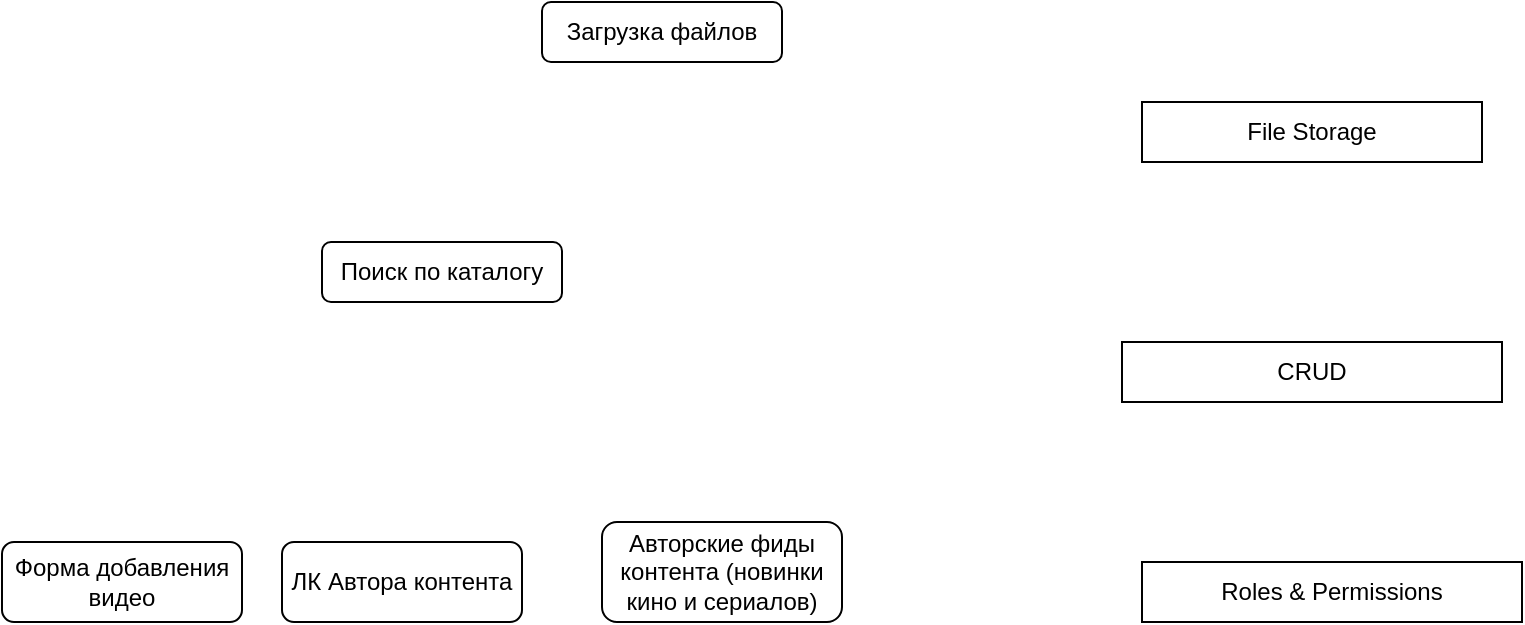 <mxfile version="20.6.0" type="github">
  <diagram id="4_1l9gtMqdWbpCXrMIaI" name="Page-1">
    <mxGraphModel dx="1038" dy="539" grid="1" gridSize="10" guides="1" tooltips="1" connect="1" arrows="1" fold="1" page="1" pageScale="1" pageWidth="850" pageHeight="1100" math="0" shadow="0">
      <root>
        <mxCell id="0" />
        <mxCell id="1" parent="0" />
        <mxCell id="PzmiEV-PYqC4uWfDqOdk-1" value="File Storage" style="rounded=0;whiteSpace=wrap;html=1;" vertex="1" parent="1">
          <mxGeometry x="590" y="110" width="170" height="30" as="geometry" />
        </mxCell>
        <mxCell id="PzmiEV-PYqC4uWfDqOdk-2" value="CRUD" style="rounded=0;whiteSpace=wrap;html=1;" vertex="1" parent="1">
          <mxGeometry x="580" y="230" width="190" height="30" as="geometry" />
        </mxCell>
        <mxCell id="PzmiEV-PYqC4uWfDqOdk-3" value="Roles &amp;amp; Permissions" style="rounded=0;whiteSpace=wrap;html=1;" vertex="1" parent="1">
          <mxGeometry x="590" y="340" width="190" height="30" as="geometry" />
        </mxCell>
        <mxCell id="PzmiEV-PYqC4uWfDqOdk-12" value="Загрузка файлов" style="rounded=1;whiteSpace=wrap;html=1;" vertex="1" parent="1">
          <mxGeometry x="290" y="60" width="120" height="30" as="geometry" />
        </mxCell>
        <mxCell id="PzmiEV-PYqC4uWfDqOdk-13" value="Поиск по каталогу" style="rounded=1;whiteSpace=wrap;html=1;" vertex="1" parent="1">
          <mxGeometry x="180" y="180" width="120" height="30" as="geometry" />
        </mxCell>
        <mxCell id="PzmiEV-PYqC4uWfDqOdk-14" value="Авторские фиды контента (новинки кино и сериалов)" style="rounded=1;whiteSpace=wrap;html=1;" vertex="1" parent="1">
          <mxGeometry x="320" y="320" width="120" height="50" as="geometry" />
        </mxCell>
        <mxCell id="PzmiEV-PYqC4uWfDqOdk-17" value="ЛК Автора контента" style="rounded=1;whiteSpace=wrap;html=1;" vertex="1" parent="1">
          <mxGeometry x="160" y="330" width="120" height="40" as="geometry" />
        </mxCell>
        <mxCell id="PzmiEV-PYqC4uWfDqOdk-18" value="Форма добавления видео" style="rounded=1;whiteSpace=wrap;html=1;" vertex="1" parent="1">
          <mxGeometry x="20" y="330" width="120" height="40" as="geometry" />
        </mxCell>
      </root>
    </mxGraphModel>
  </diagram>
</mxfile>

